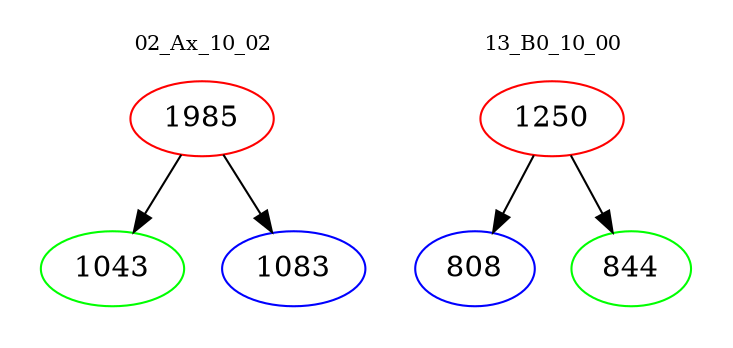 digraph{
subgraph cluster_0 {
color = white
label = "02_Ax_10_02";
fontsize=10;
T0_1985 [label="1985", color="red"]
T0_1985 -> T0_1043 [color="black"]
T0_1043 [label="1043", color="green"]
T0_1985 -> T0_1083 [color="black"]
T0_1083 [label="1083", color="blue"]
}
subgraph cluster_1 {
color = white
label = "13_B0_10_00";
fontsize=10;
T1_1250 [label="1250", color="red"]
T1_1250 -> T1_808 [color="black"]
T1_808 [label="808", color="blue"]
T1_1250 -> T1_844 [color="black"]
T1_844 [label="844", color="green"]
}
}
